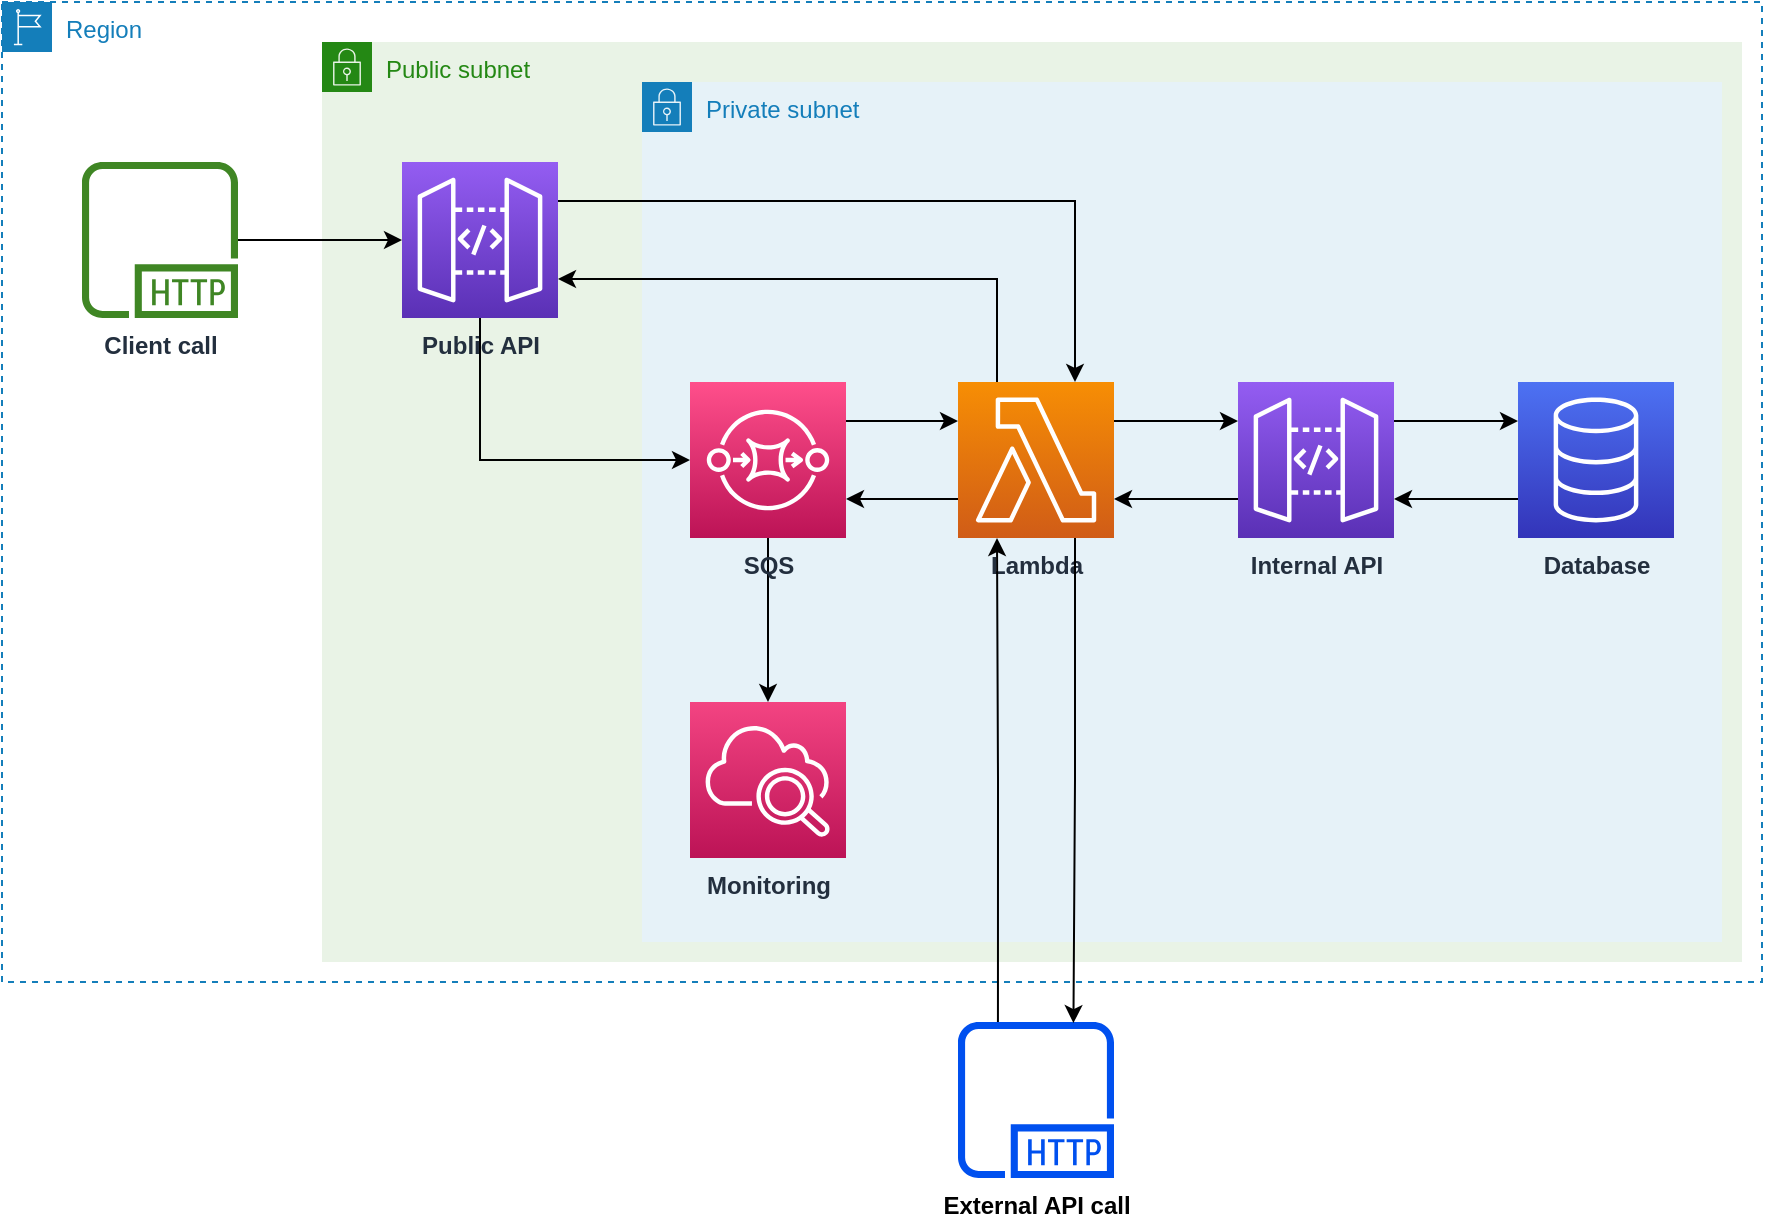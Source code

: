 <mxfile version="20.8.18" type="github">
  <diagram name="Page-1" id="7xfFl-BWNzXq2AtNxcN3">
    <mxGraphModel dx="1050" dy="573" grid="1" gridSize="10" guides="1" tooltips="1" connect="1" arrows="1" fold="1" page="1" pageScale="1" pageWidth="850" pageHeight="1100" math="0" shadow="0">
      <root>
        <mxCell id="0" />
        <mxCell id="1" parent="0" />
        <mxCell id="hLU_NN2_oUpgWN4JgJ20-1" value="Region" style="points=[[0,0],[0.25,0],[0.5,0],[0.75,0],[1,0],[1,0.25],[1,0.5],[1,0.75],[1,1],[0.75,1],[0.5,1],[0.25,1],[0,1],[0,0.75],[0,0.5],[0,0.25]];outlineConnect=0;gradientColor=none;html=1;whiteSpace=wrap;fontSize=12;fontStyle=0;container=1;pointerEvents=0;collapsible=0;recursiveResize=0;shape=mxgraph.aws4.group;grIcon=mxgraph.aws4.group_region;strokeColor=#147EBA;fillColor=none;verticalAlign=top;align=left;spacingLeft=30;fontColor=#147EBA;dashed=1;" parent="1" vertex="1">
          <mxGeometry x="40" y="40" width="880" height="490" as="geometry" />
        </mxCell>
        <mxCell id="hLU_NN2_oUpgWN4JgJ20-8" value="&lt;b&gt;Client call&lt;/b&gt;" style="sketch=0;outlineConnect=0;fontColor=#232F3E;gradientColor=none;fillColor=#3F8624;strokeColor=none;dashed=0;verticalLabelPosition=bottom;verticalAlign=top;align=center;html=1;fontSize=12;fontStyle=0;aspect=fixed;pointerEvents=1;shape=mxgraph.aws4.http_protocol;" parent="hLU_NN2_oUpgWN4JgJ20-1" vertex="1">
          <mxGeometry x="40" y="80" width="78" height="78" as="geometry" />
        </mxCell>
        <mxCell id="hLU_NN2_oUpgWN4JgJ20-6" value="Public subnet" style="points=[[0,0],[0.25,0],[0.5,0],[0.75,0],[1,0],[1,0.25],[1,0.5],[1,0.75],[1,1],[0.75,1],[0.5,1],[0.25,1],[0,1],[0,0.75],[0,0.5],[0,0.25]];outlineConnect=0;gradientColor=none;html=1;whiteSpace=wrap;fontSize=12;fontStyle=0;container=1;pointerEvents=0;collapsible=0;recursiveResize=0;shape=mxgraph.aws4.group;grIcon=mxgraph.aws4.group_security_group;grStroke=0;strokeColor=#248814;fillColor=#E9F3E6;verticalAlign=top;align=left;spacingLeft=30;fontColor=#248814;dashed=0;" parent="1" vertex="1">
          <mxGeometry x="200" y="60" width="710" height="460" as="geometry" />
        </mxCell>
        <mxCell id="hLU_NN2_oUpgWN4JgJ20-9" value="&lt;b&gt;Public API&lt;/b&gt;" style="sketch=0;points=[[0,0,0],[0.25,0,0],[0.5,0,0],[0.75,0,0],[1,0,0],[0,1,0],[0.25,1,0],[0.5,1,0],[0.75,1,0],[1,1,0],[0,0.25,0],[0,0.5,0],[0,0.75,0],[1,0.25,0],[1,0.5,0],[1,0.75,0]];outlineConnect=0;fontColor=#232F3E;gradientColor=#945DF2;gradientDirection=north;fillColor=#5A30B5;strokeColor=#ffffff;dashed=0;verticalLabelPosition=bottom;verticalAlign=top;align=center;html=1;fontSize=12;fontStyle=0;aspect=fixed;shape=mxgraph.aws4.resourceIcon;resIcon=mxgraph.aws4.api_gateway;" parent="hLU_NN2_oUpgWN4JgJ20-6" vertex="1">
          <mxGeometry x="40" y="60" width="78" height="78" as="geometry" />
        </mxCell>
        <mxCell id="hLU_NN2_oUpgWN4JgJ20-7" value="Private subnet" style="points=[[0,0],[0.25,0],[0.5,0],[0.75,0],[1,0],[1,0.25],[1,0.5],[1,0.75],[1,1],[0.75,1],[0.5,1],[0.25,1],[0,1],[0,0.75],[0,0.5],[0,0.25]];outlineConnect=0;gradientColor=none;html=1;whiteSpace=wrap;fontSize=12;fontStyle=0;container=1;pointerEvents=0;collapsible=0;recursiveResize=0;shape=mxgraph.aws4.group;grIcon=mxgraph.aws4.group_security_group;grStroke=0;strokeColor=#147EBA;fillColor=#E6F2F8;verticalAlign=top;align=left;spacingLeft=30;fontColor=#147EBA;dashed=0;" parent="1" vertex="1">
          <mxGeometry x="360" y="80" width="540" height="430" as="geometry" />
        </mxCell>
        <mxCell id="hLU_NN2_oUpgWN4JgJ20-21" style="edgeStyle=orthogonalEdgeStyle;rounded=0;orthogonalLoop=1;jettySize=auto;html=1;exitX=0;exitY=0.75;exitDx=0;exitDy=0;exitPerimeter=0;entryX=1;entryY=0.75;entryDx=0;entryDy=0;entryPerimeter=0;" parent="hLU_NN2_oUpgWN4JgJ20-7" source="hLU_NN2_oUpgWN4JgJ20-10" target="hLU_NN2_oUpgWN4JgJ20-15" edge="1">
          <mxGeometry relative="1" as="geometry" />
        </mxCell>
        <mxCell id="hLU_NN2_oUpgWN4JgJ20-22" style="edgeStyle=orthogonalEdgeStyle;rounded=0;orthogonalLoop=1;jettySize=auto;html=1;exitX=1;exitY=0.25;exitDx=0;exitDy=0;exitPerimeter=0;entryX=0;entryY=0.25;entryDx=0;entryDy=0;entryPerimeter=0;" parent="hLU_NN2_oUpgWN4JgJ20-7" source="hLU_NN2_oUpgWN4JgJ20-10" target="hLU_NN2_oUpgWN4JgJ20-11" edge="1">
          <mxGeometry relative="1" as="geometry" />
        </mxCell>
        <mxCell id="hLU_NN2_oUpgWN4JgJ20-10" value="&lt;b&gt;Lambda&lt;/b&gt;" style="sketch=0;points=[[0,0,0],[0.25,0,0],[0.5,0,0],[0.75,0,0],[1,0,0],[0,1,0],[0.25,1,0],[0.5,1,0],[0.75,1,0],[1,1,0],[0,0.25,0],[0,0.5,0],[0,0.75,0],[1,0.25,0],[1,0.5,0],[1,0.75,0]];outlineConnect=0;fontColor=#232F3E;gradientColor=#F78E04;gradientDirection=north;fillColor=#D05C17;strokeColor=#ffffff;dashed=0;verticalLabelPosition=bottom;verticalAlign=top;align=center;html=1;fontSize=12;fontStyle=0;aspect=fixed;shape=mxgraph.aws4.resourceIcon;resIcon=mxgraph.aws4.lambda;" parent="hLU_NN2_oUpgWN4JgJ20-7" vertex="1">
          <mxGeometry x="158" y="150" width="78" height="78" as="geometry" />
        </mxCell>
        <mxCell id="hLU_NN2_oUpgWN4JgJ20-23" style="edgeStyle=orthogonalEdgeStyle;rounded=0;orthogonalLoop=1;jettySize=auto;html=1;exitX=0;exitY=0.75;exitDx=0;exitDy=0;exitPerimeter=0;entryX=1;entryY=0.75;entryDx=0;entryDy=0;entryPerimeter=0;" parent="hLU_NN2_oUpgWN4JgJ20-7" source="hLU_NN2_oUpgWN4JgJ20-11" target="hLU_NN2_oUpgWN4JgJ20-10" edge="1">
          <mxGeometry relative="1" as="geometry" />
        </mxCell>
        <mxCell id="hLU_NN2_oUpgWN4JgJ20-24" style="edgeStyle=orthogonalEdgeStyle;rounded=0;orthogonalLoop=1;jettySize=auto;html=1;exitX=1;exitY=0.25;exitDx=0;exitDy=0;exitPerimeter=0;entryX=0;entryY=0.25;entryDx=0;entryDy=0;entryPerimeter=0;" parent="hLU_NN2_oUpgWN4JgJ20-7" source="hLU_NN2_oUpgWN4JgJ20-11" target="hLU_NN2_oUpgWN4JgJ20-12" edge="1">
          <mxGeometry relative="1" as="geometry" />
        </mxCell>
        <mxCell id="hLU_NN2_oUpgWN4JgJ20-11" value="&lt;b&gt;Internal API&lt;/b&gt;" style="sketch=0;points=[[0,0,0],[0.25,0,0],[0.5,0,0],[0.75,0,0],[1,0,0],[0,1,0],[0.25,1,0],[0.5,1,0],[0.75,1,0],[1,1,0],[0,0.25,0],[0,0.5,0],[0,0.75,0],[1,0.25,0],[1,0.5,0],[1,0.75,0]];outlineConnect=0;fontColor=#232F3E;gradientColor=#945DF2;gradientDirection=north;fillColor=#5A30B5;strokeColor=#ffffff;dashed=0;verticalLabelPosition=bottom;verticalAlign=top;align=center;html=1;fontSize=12;fontStyle=0;aspect=fixed;shape=mxgraph.aws4.resourceIcon;resIcon=mxgraph.aws4.api_gateway;" parent="hLU_NN2_oUpgWN4JgJ20-7" vertex="1">
          <mxGeometry x="298" y="150" width="78" height="78" as="geometry" />
        </mxCell>
        <mxCell id="hLU_NN2_oUpgWN4JgJ20-25" style="edgeStyle=orthogonalEdgeStyle;rounded=0;orthogonalLoop=1;jettySize=auto;html=1;exitX=0;exitY=0.75;exitDx=0;exitDy=0;exitPerimeter=0;entryX=1;entryY=0.75;entryDx=0;entryDy=0;entryPerimeter=0;" parent="hLU_NN2_oUpgWN4JgJ20-7" source="hLU_NN2_oUpgWN4JgJ20-12" target="hLU_NN2_oUpgWN4JgJ20-11" edge="1">
          <mxGeometry relative="1" as="geometry" />
        </mxCell>
        <mxCell id="hLU_NN2_oUpgWN4JgJ20-12" value="&lt;b&gt;Database&lt;/b&gt;" style="sketch=0;points=[[0,0,0],[0.25,0,0],[0.5,0,0],[0.75,0,0],[1,0,0],[0,1,0],[0.25,1,0],[0.5,1,0],[0.75,1,0],[1,1,0],[0,0.25,0],[0,0.5,0],[0,0.75,0],[1,0.25,0],[1,0.5,0],[1,0.75,0]];outlineConnect=0;fontColor=#232F3E;gradientColor=#4D72F3;gradientDirection=north;fillColor=#3334B9;strokeColor=#ffffff;dashed=0;verticalLabelPosition=bottom;verticalAlign=top;align=center;html=1;fontSize=12;fontStyle=0;aspect=fixed;shape=mxgraph.aws4.resourceIcon;resIcon=mxgraph.aws4.database;" parent="hLU_NN2_oUpgWN4JgJ20-7" vertex="1">
          <mxGeometry x="438" y="150" width="78" height="78" as="geometry" />
        </mxCell>
        <mxCell id="hLU_NN2_oUpgWN4JgJ20-19" value="" style="edgeStyle=orthogonalEdgeStyle;rounded=0;orthogonalLoop=1;jettySize=auto;html=1;" parent="hLU_NN2_oUpgWN4JgJ20-7" source="hLU_NN2_oUpgWN4JgJ20-15" target="hLU_NN2_oUpgWN4JgJ20-16" edge="1">
          <mxGeometry relative="1" as="geometry" />
        </mxCell>
        <mxCell id="hLU_NN2_oUpgWN4JgJ20-20" style="edgeStyle=orthogonalEdgeStyle;rounded=0;orthogonalLoop=1;jettySize=auto;html=1;exitX=1;exitY=0.25;exitDx=0;exitDy=0;exitPerimeter=0;entryX=0;entryY=0.25;entryDx=0;entryDy=0;entryPerimeter=0;" parent="hLU_NN2_oUpgWN4JgJ20-7" source="hLU_NN2_oUpgWN4JgJ20-15" target="hLU_NN2_oUpgWN4JgJ20-10" edge="1">
          <mxGeometry relative="1" as="geometry" />
        </mxCell>
        <mxCell id="hLU_NN2_oUpgWN4JgJ20-15" value="&lt;b&gt;SQS&lt;/b&gt;" style="sketch=0;points=[[0,0,0],[0.25,0,0],[0.5,0,0],[0.75,0,0],[1,0,0],[0,1,0],[0.25,1,0],[0.5,1,0],[0.75,1,0],[1,1,0],[0,0.25,0],[0,0.5,0],[0,0.75,0],[1,0.25,0],[1,0.5,0],[1,0.75,0]];outlineConnect=0;fontColor=#232F3E;gradientColor=#FF4F8B;gradientDirection=north;fillColor=#BC1356;strokeColor=#ffffff;dashed=0;verticalLabelPosition=bottom;verticalAlign=top;align=center;html=1;fontSize=12;fontStyle=0;aspect=fixed;shape=mxgraph.aws4.resourceIcon;resIcon=mxgraph.aws4.sqs;" parent="hLU_NN2_oUpgWN4JgJ20-7" vertex="1">
          <mxGeometry x="24" y="150" width="78" height="78" as="geometry" />
        </mxCell>
        <mxCell id="hLU_NN2_oUpgWN4JgJ20-16" value="&lt;b&gt;Monitoring&lt;/b&gt;" style="sketch=0;points=[[0,0,0],[0.25,0,0],[0.5,0,0],[0.75,0,0],[1,0,0],[0,1,0],[0.25,1,0],[0.5,1,0],[0.75,1,0],[1,1,0],[0,0.25,0],[0,0.5,0],[0,0.75,0],[1,0.25,0],[1,0.5,0],[1,0.75,0]];points=[[0,0,0],[0.25,0,0],[0.5,0,0],[0.75,0,0],[1,0,0],[0,1,0],[0.25,1,0],[0.5,1,0],[0.75,1,0],[1,1,0],[0,0.25,0],[0,0.5,0],[0,0.75,0],[1,0.25,0],[1,0.5,0],[1,0.75,0]];outlineConnect=0;fontColor=#232F3E;gradientColor=#F34482;gradientDirection=north;fillColor=#BC1356;strokeColor=#ffffff;dashed=0;verticalLabelPosition=bottom;verticalAlign=top;align=center;html=1;fontSize=12;fontStyle=0;aspect=fixed;shape=mxgraph.aws4.resourceIcon;resIcon=mxgraph.aws4.cloudwatch_2;" parent="hLU_NN2_oUpgWN4JgJ20-7" vertex="1">
          <mxGeometry x="24" y="310" width="78" height="78" as="geometry" />
        </mxCell>
        <mxCell id="4Omr62SWe8zOacvxhp4V-2" style="edgeStyle=orthogonalEdgeStyle;rounded=0;orthogonalLoop=1;jettySize=auto;html=1;entryX=0.25;entryY=1;entryDx=0;entryDy=0;entryPerimeter=0;exitX=0.256;exitY=0.003;exitDx=0;exitDy=0;exitPerimeter=0;" parent="1" source="hLU_NN2_oUpgWN4JgJ20-14" target="hLU_NN2_oUpgWN4JgJ20-10" edge="1">
          <mxGeometry relative="1" as="geometry">
            <mxPoint x="538" y="540" as="sourcePoint" />
          </mxGeometry>
        </mxCell>
        <mxCell id="hLU_NN2_oUpgWN4JgJ20-14" value="&lt;b&gt;External API call&lt;/b&gt;" style="sketch=0;outlineConnect=0;fillColor=#0050ef;strokeColor=#001DBC;dashed=0;verticalLabelPosition=bottom;verticalAlign=top;align=center;html=1;fontSize=12;fontStyle=0;aspect=fixed;pointerEvents=1;shape=mxgraph.aws4.http_protocol;fontColor=#000000;" parent="1" vertex="1">
          <mxGeometry x="518" y="550" width="78" height="78" as="geometry" />
        </mxCell>
        <mxCell id="hLU_NN2_oUpgWN4JgJ20-17" style="edgeStyle=orthogonalEdgeStyle;rounded=0;orthogonalLoop=1;jettySize=auto;html=1;entryX=0;entryY=0.5;entryDx=0;entryDy=0;entryPerimeter=0;" parent="1" source="hLU_NN2_oUpgWN4JgJ20-8" target="hLU_NN2_oUpgWN4JgJ20-9" edge="1">
          <mxGeometry relative="1" as="geometry" />
        </mxCell>
        <mxCell id="4Omr62SWe8zOacvxhp4V-1" style="edgeStyle=orthogonalEdgeStyle;rounded=0;orthogonalLoop=1;jettySize=auto;html=1;exitX=0.75;exitY=1;exitDx=0;exitDy=0;exitPerimeter=0;entryX=0.74;entryY=0.007;entryDx=0;entryDy=0;entryPerimeter=0;" parent="1" source="hLU_NN2_oUpgWN4JgJ20-10" target="hLU_NN2_oUpgWN4JgJ20-14" edge="1">
          <mxGeometry relative="1" as="geometry" />
        </mxCell>
        <mxCell id="xh8nOqzgETg7clbYuI8--1" style="edgeStyle=orthogonalEdgeStyle;rounded=0;orthogonalLoop=1;jettySize=auto;html=1;exitX=1;exitY=0.25;exitDx=0;exitDy=0;exitPerimeter=0;entryX=0.75;entryY=0;entryDx=0;entryDy=0;entryPerimeter=0;" edge="1" parent="1" source="hLU_NN2_oUpgWN4JgJ20-9" target="hLU_NN2_oUpgWN4JgJ20-10">
          <mxGeometry relative="1" as="geometry" />
        </mxCell>
        <mxCell id="xh8nOqzgETg7clbYuI8--2" style="edgeStyle=orthogonalEdgeStyle;rounded=0;orthogonalLoop=1;jettySize=auto;html=1;exitX=0.25;exitY=0;exitDx=0;exitDy=0;exitPerimeter=0;entryX=1;entryY=0.75;entryDx=0;entryDy=0;entryPerimeter=0;" edge="1" parent="1" source="hLU_NN2_oUpgWN4JgJ20-10" target="hLU_NN2_oUpgWN4JgJ20-9">
          <mxGeometry relative="1" as="geometry" />
        </mxCell>
        <mxCell id="xh8nOqzgETg7clbYuI8--3" style="edgeStyle=orthogonalEdgeStyle;rounded=0;orthogonalLoop=1;jettySize=auto;html=1;exitX=0.5;exitY=1;exitDx=0;exitDy=0;exitPerimeter=0;entryX=0;entryY=0.5;entryDx=0;entryDy=0;entryPerimeter=0;" edge="1" parent="1" source="hLU_NN2_oUpgWN4JgJ20-9" target="hLU_NN2_oUpgWN4JgJ20-15">
          <mxGeometry relative="1" as="geometry" />
        </mxCell>
      </root>
    </mxGraphModel>
  </diagram>
</mxfile>
